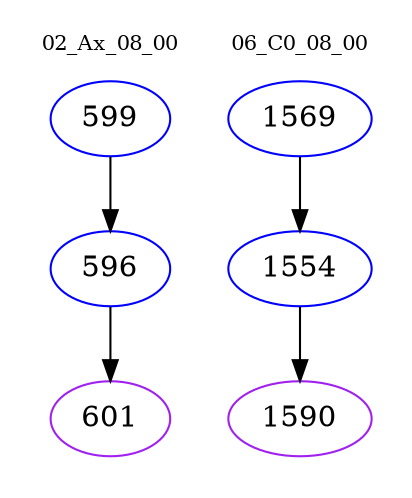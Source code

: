 digraph{
subgraph cluster_0 {
color = white
label = "02_Ax_08_00";
fontsize=10;
T0_599 [label="599", color="blue"]
T0_599 -> T0_596 [color="black"]
T0_596 [label="596", color="blue"]
T0_596 -> T0_601 [color="black"]
T0_601 [label="601", color="purple"]
}
subgraph cluster_1 {
color = white
label = "06_C0_08_00";
fontsize=10;
T1_1569 [label="1569", color="blue"]
T1_1569 -> T1_1554 [color="black"]
T1_1554 [label="1554", color="blue"]
T1_1554 -> T1_1590 [color="black"]
T1_1590 [label="1590", color="purple"]
}
}
